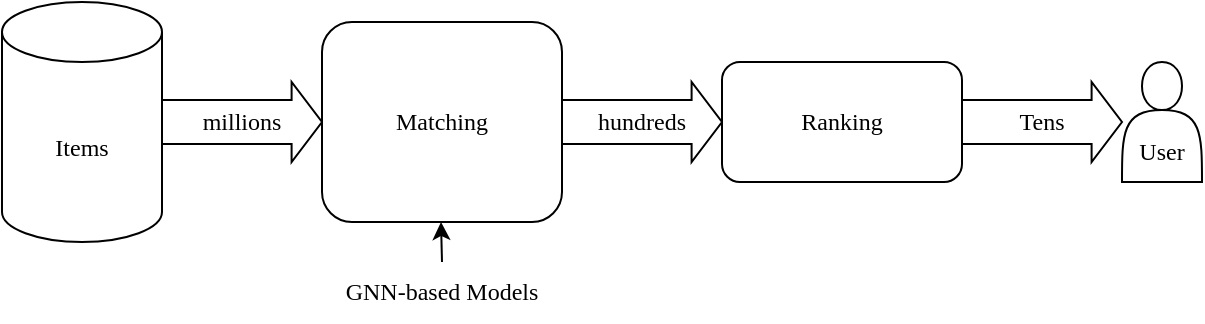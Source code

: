 <mxfile version="24.3.0" type="device">
  <diagram name="Page-1" id="0O0M-yyP_F8YDk-LIvdT">
    <mxGraphModel dx="995" dy="471" grid="1" gridSize="10" guides="1" tooltips="1" connect="1" arrows="1" fold="1" page="1" pageScale="1" pageWidth="1169" pageHeight="827" math="0" shadow="0">
      <root>
        <mxCell id="0" />
        <mxCell id="1" parent="0" />
        <mxCell id="5pEM6nVRubFCzMP-jeF2-3" value="&lt;font face=&quot;Serif&quot;&gt;Items&lt;/font&gt;" style="shape=cylinder3;whiteSpace=wrap;html=1;boundedLbl=1;backgroundOutline=1;size=15;" parent="1" vertex="1">
          <mxGeometry x="200" y="40" width="80" height="120" as="geometry" />
        </mxCell>
        <mxCell id="5pEM6nVRubFCzMP-jeF2-8" value="&lt;font face=&quot;serif&quot;&gt;millions&lt;/font&gt;" style="shape=singleArrow;whiteSpace=wrap;html=1;arrowWidth=0.55;arrowSize=0.19;" parent="1" vertex="1">
          <mxGeometry x="280" y="80" width="80" height="40" as="geometry" />
        </mxCell>
        <mxCell id="5pEM6nVRubFCzMP-jeF2-9" value="&lt;font face=&quot;Serif&quot;&gt;Matching&lt;/font&gt;" style="rounded=1;whiteSpace=wrap;html=1;" parent="1" vertex="1">
          <mxGeometry x="360" y="50" width="120" height="100" as="geometry" />
        </mxCell>
        <mxCell id="5pEM6nVRubFCzMP-jeF2-10" value="&lt;font face=&quot;Serif&quot;&gt;hundreds&lt;/font&gt;" style="shape=singleArrow;whiteSpace=wrap;html=1;arrowWidth=0.55;arrowSize=0.19;" parent="1" vertex="1">
          <mxGeometry x="480" y="80" width="80" height="40" as="geometry" />
        </mxCell>
        <mxCell id="5pEM6nVRubFCzMP-jeF2-11" value="&lt;font face=&quot;Serif&quot;&gt;Ranking&lt;/font&gt;" style="rounded=1;whiteSpace=wrap;html=1;" parent="1" vertex="1">
          <mxGeometry x="560" y="70" width="120" height="60" as="geometry" />
        </mxCell>
        <mxCell id="5pEM6nVRubFCzMP-jeF2-12" value="&lt;font face=&quot;Serif&quot;&gt;Tens&lt;/font&gt;" style="shape=singleArrow;whiteSpace=wrap;html=1;arrowWidth=0.55;arrowSize=0.19;" parent="1" vertex="1">
          <mxGeometry x="680" y="80" width="80" height="40" as="geometry" />
        </mxCell>
        <mxCell id="5pEM6nVRubFCzMP-jeF2-15" value="&lt;div&gt;&lt;font face=&quot;Times New Roman&quot;&gt;&lt;br&gt;&lt;/font&gt;&lt;/div&gt;&lt;div&gt;&lt;font face=&quot;lu1GssDBQNQ3nTsO_UOP&quot;&gt;&lt;br&gt;&lt;/font&gt;&lt;/div&gt;&lt;div&gt;&lt;font face=&quot;lu1GssDBQNQ3nTsO_UOP&quot;&gt;User&lt;/font&gt;&lt;/div&gt;" style="shape=actor;whiteSpace=wrap;html=1;" parent="1" vertex="1">
          <mxGeometry x="760" y="70" width="40" height="60" as="geometry" />
        </mxCell>
        <mxCell id="5pEM6nVRubFCzMP-jeF2-16" value="" style="endArrow=classic;html=1;rounded=0;exitX=0.5;exitY=0;exitDx=0;exitDy=0;" parent="1" edge="1" source="5pEM6nVRubFCzMP-jeF2-18">
          <mxGeometry width="50" height="50" relative="1" as="geometry">
            <mxPoint x="420" y="180" as="sourcePoint" />
            <mxPoint x="419.5" y="150" as="targetPoint" />
          </mxGeometry>
        </mxCell>
        <mxCell id="5pEM6nVRubFCzMP-jeF2-18" value="&lt;font face=&quot;Serif&quot;&gt;GNN-based Models&lt;/font&gt;" style="text;html=1;align=center;verticalAlign=middle;whiteSpace=wrap;rounded=0;" parent="1" vertex="1">
          <mxGeometry x="366.25" y="170" width="107.5" height="30" as="geometry" />
        </mxCell>
      </root>
    </mxGraphModel>
  </diagram>
</mxfile>
